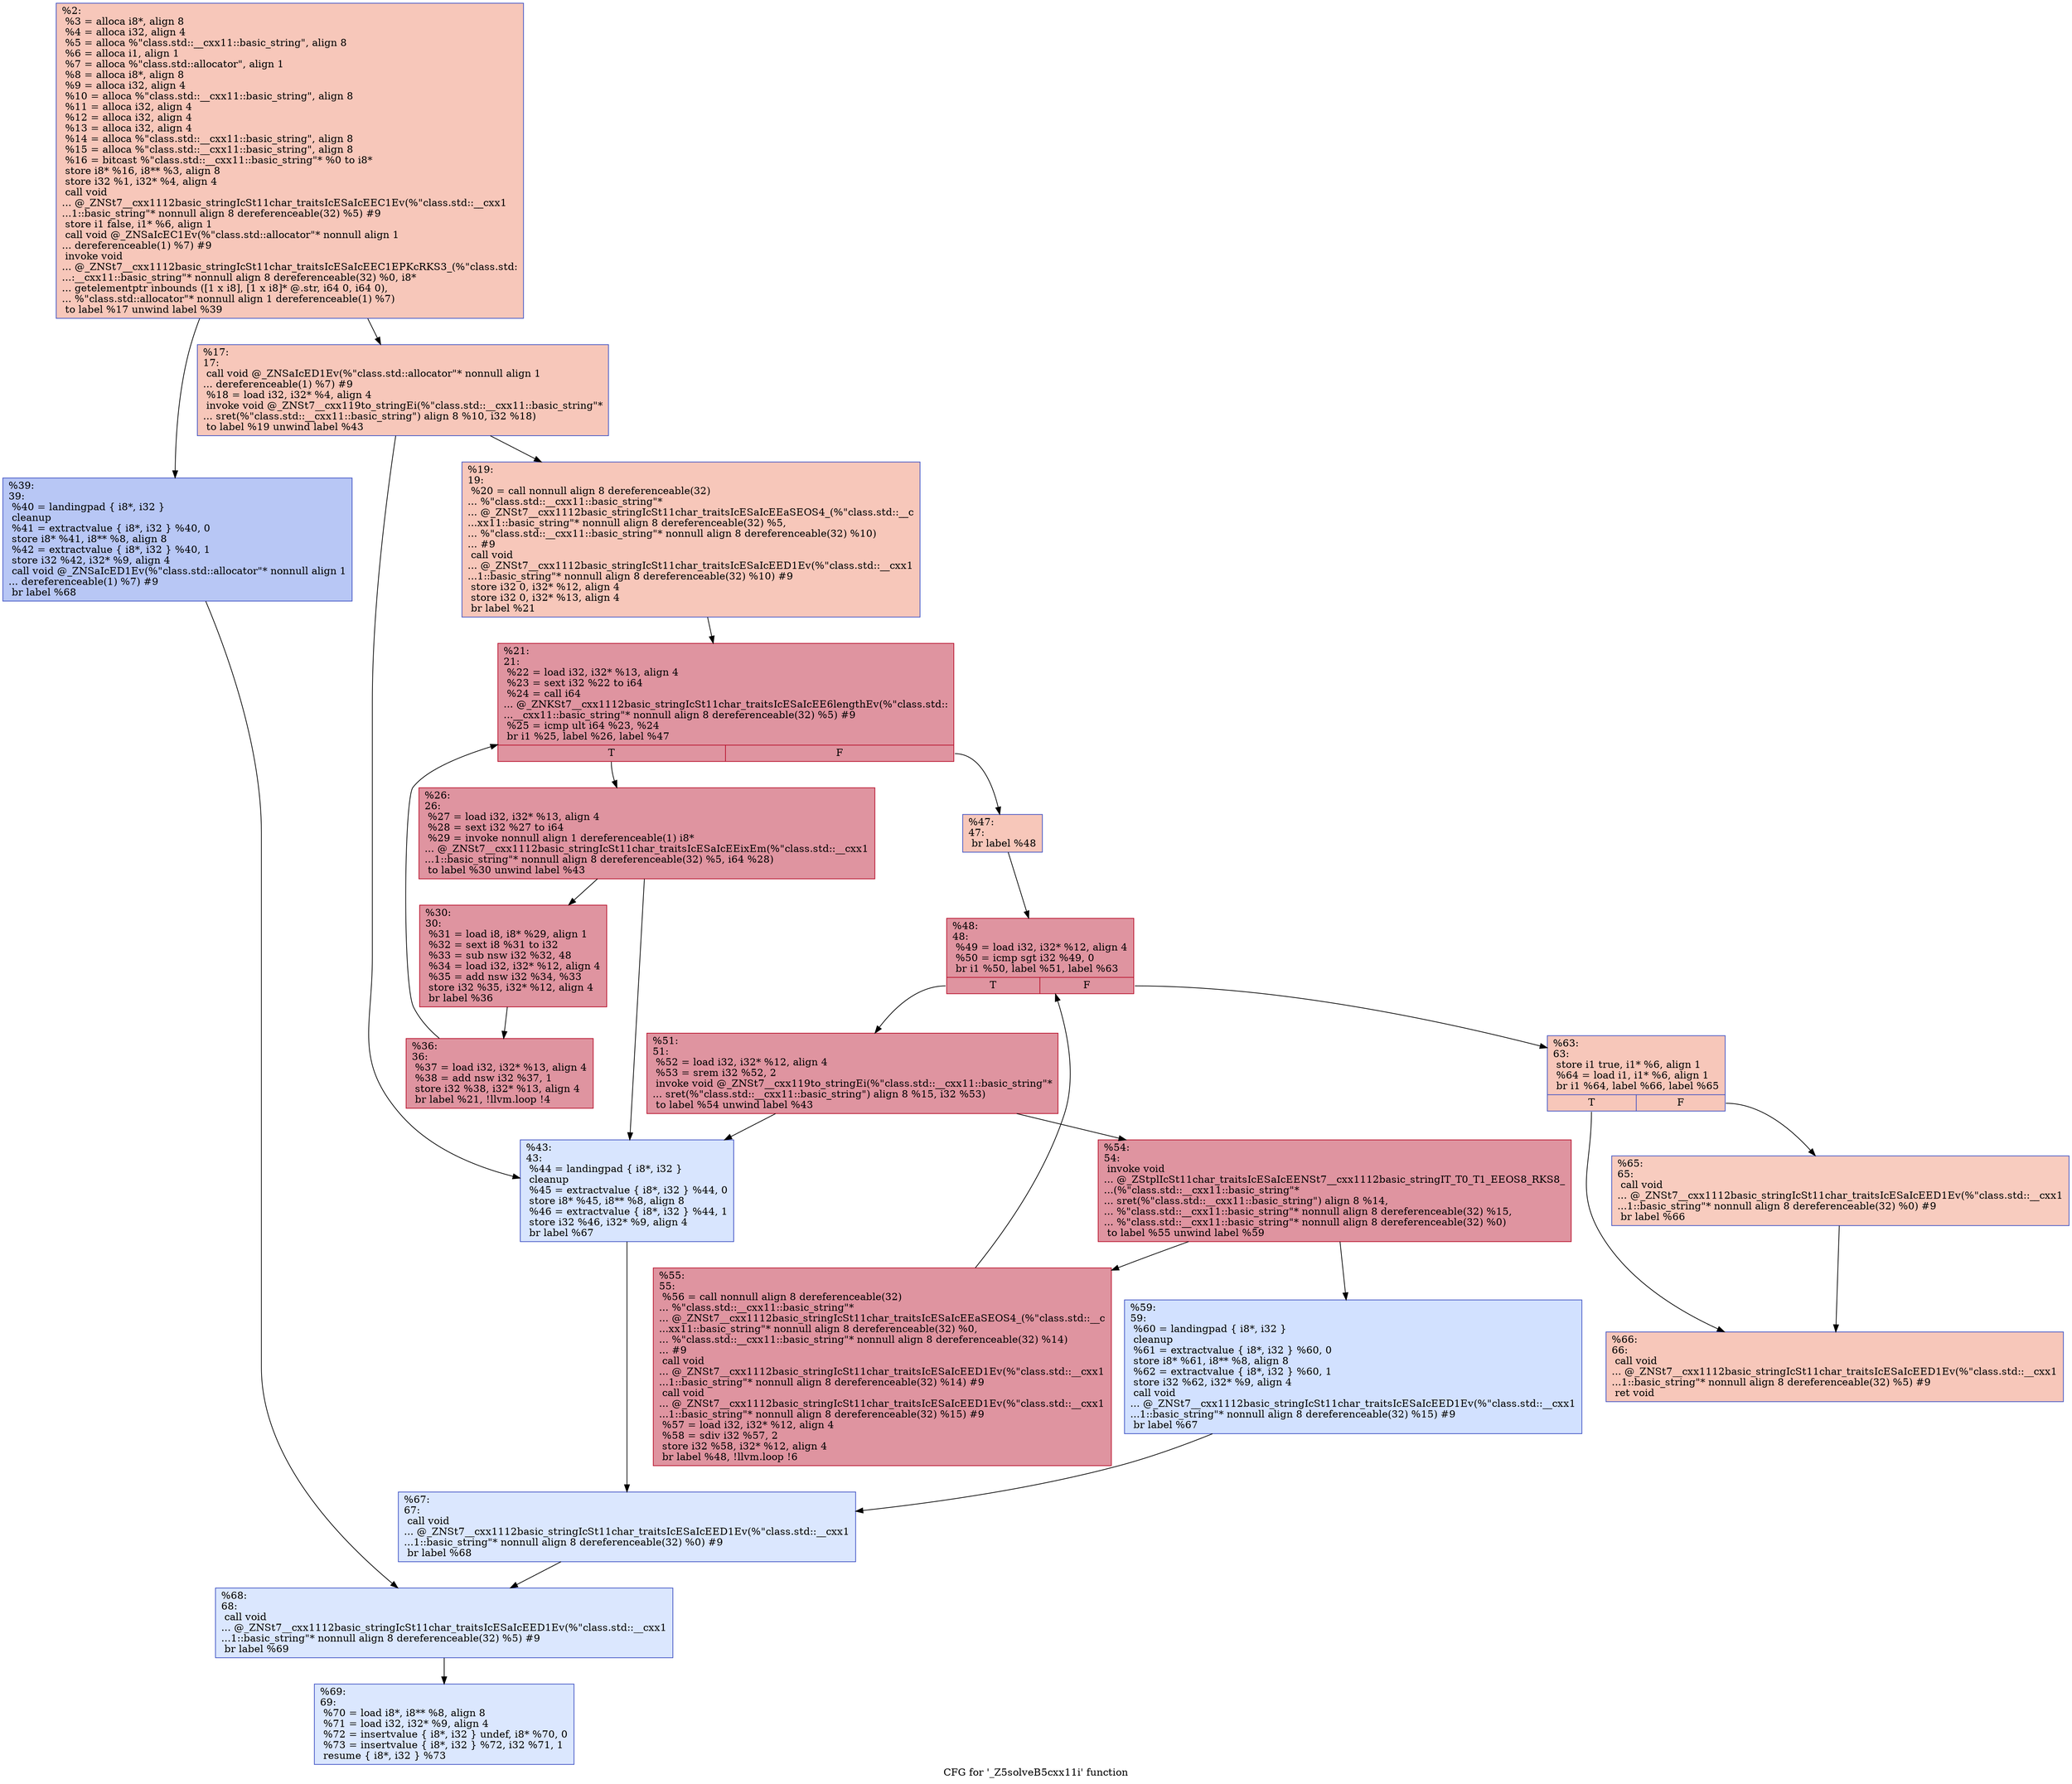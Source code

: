 digraph "CFG for '_Z5solveB5cxx11i' function" {
	label="CFG for '_Z5solveB5cxx11i' function";

	Node0x55d02e1702a0 [shape=record,color="#3d50c3ff", style=filled, fillcolor="#ec7f6370",label="{%2:\l  %3 = alloca i8*, align 8\l  %4 = alloca i32, align 4\l  %5 = alloca %\"class.std::__cxx11::basic_string\", align 8\l  %6 = alloca i1, align 1\l  %7 = alloca %\"class.std::allocator\", align 1\l  %8 = alloca i8*, align 8\l  %9 = alloca i32, align 4\l  %10 = alloca %\"class.std::__cxx11::basic_string\", align 8\l  %11 = alloca i32, align 4\l  %12 = alloca i32, align 4\l  %13 = alloca i32, align 4\l  %14 = alloca %\"class.std::__cxx11::basic_string\", align 8\l  %15 = alloca %\"class.std::__cxx11::basic_string\", align 8\l  %16 = bitcast %\"class.std::__cxx11::basic_string\"* %0 to i8*\l  store i8* %16, i8** %3, align 8\l  store i32 %1, i32* %4, align 4\l  call void\l... @_ZNSt7__cxx1112basic_stringIcSt11char_traitsIcESaIcEEC1Ev(%\"class.std::__cxx1\l...1::basic_string\"* nonnull align 8 dereferenceable(32) %5) #9\l  store i1 false, i1* %6, align 1\l  call void @_ZNSaIcEC1Ev(%\"class.std::allocator\"* nonnull align 1\l... dereferenceable(1) %7) #9\l  invoke void\l... @_ZNSt7__cxx1112basic_stringIcSt11char_traitsIcESaIcEEC1EPKcRKS3_(%\"class.std:\l...:__cxx11::basic_string\"* nonnull align 8 dereferenceable(32) %0, i8*\l... getelementptr inbounds ([1 x i8], [1 x i8]* @.str, i64 0, i64 0),\l... %\"class.std::allocator\"* nonnull align 1 dereferenceable(1) %7)\l          to label %17 unwind label %39\l}"];
	Node0x55d02e1702a0 -> Node0x55d02e171780;
	Node0x55d02e1702a0 -> Node0x55d02e1717d0;
	Node0x55d02e171780 [shape=record,color="#3d50c3ff", style=filled, fillcolor="#ec7f6370",label="{%17:\l17:                                               \l  call void @_ZNSaIcED1Ev(%\"class.std::allocator\"* nonnull align 1\l... dereferenceable(1) %7) #9\l  %18 = load i32, i32* %4, align 4\l  invoke void @_ZNSt7__cxx119to_stringEi(%\"class.std::__cxx11::basic_string\"*\l... sret(%\"class.std::__cxx11::basic_string\") align 8 %10, i32 %18)\l          to label %19 unwind label %43\l}"];
	Node0x55d02e171780 -> Node0x55d02e171e10;
	Node0x55d02e171780 -> Node0x55d02e171e60;
	Node0x55d02e171e10 [shape=record,color="#3d50c3ff", style=filled, fillcolor="#ec7f6370",label="{%19:\l19:                                               \l  %20 = call nonnull align 8 dereferenceable(32)\l... %\"class.std::__cxx11::basic_string\"*\l... @_ZNSt7__cxx1112basic_stringIcSt11char_traitsIcESaIcEEaSEOS4_(%\"class.std::__c\l...xx11::basic_string\"* nonnull align 8 dereferenceable(32) %5,\l... %\"class.std::__cxx11::basic_string\"* nonnull align 8 dereferenceable(32) %10)\l... #9\l  call void\l... @_ZNSt7__cxx1112basic_stringIcSt11char_traitsIcESaIcEED1Ev(%\"class.std::__cxx1\l...1::basic_string\"* nonnull align 8 dereferenceable(32) %10) #9\l  store i32 0, i32* %12, align 4\l  store i32 0, i32* %13, align 4\l  br label %21\l}"];
	Node0x55d02e171e10 -> Node0x55d02e1721b0;
	Node0x55d02e1721b0 [shape=record,color="#b70d28ff", style=filled, fillcolor="#b70d2870",label="{%21:\l21:                                               \l  %22 = load i32, i32* %13, align 4\l  %23 = sext i32 %22 to i64\l  %24 = call i64\l... @_ZNKSt7__cxx1112basic_stringIcSt11char_traitsIcESaIcEE6lengthEv(%\"class.std::\l...__cxx11::basic_string\"* nonnull align 8 dereferenceable(32) %5) #9\l  %25 = icmp ult i64 %23, %24\l  br i1 %25, label %26, label %47\l|{<s0>T|<s1>F}}"];
	Node0x55d02e1721b0:s0 -> Node0x55d02e172970;
	Node0x55d02e1721b0:s1 -> Node0x55d02e172cd0;
	Node0x55d02e172970 [shape=record,color="#b70d28ff", style=filled, fillcolor="#b70d2870",label="{%26:\l26:                                               \l  %27 = load i32, i32* %13, align 4\l  %28 = sext i32 %27 to i64\l  %29 = invoke nonnull align 1 dereferenceable(1) i8*\l... @_ZNSt7__cxx1112basic_stringIcSt11char_traitsIcESaIcEEixEm(%\"class.std::__cxx1\l...1::basic_string\"* nonnull align 8 dereferenceable(32) %5, i64 %28)\l          to label %30 unwind label %43\l}"];
	Node0x55d02e172970 -> Node0x55d02e172f40;
	Node0x55d02e172970 -> Node0x55d02e171e60;
	Node0x55d02e172f40 [shape=record,color="#b70d28ff", style=filled, fillcolor="#b70d2870",label="{%30:\l30:                                               \l  %31 = load i8, i8* %29, align 1\l  %32 = sext i8 %31 to i32\l  %33 = sub nsw i32 %32, 48\l  %34 = load i32, i32* %12, align 4\l  %35 = add nsw i32 %34, %33\l  store i32 %35, i32* %12, align 4\l  br label %36\l}"];
	Node0x55d02e172f40 -> Node0x55d02e172ef0;
	Node0x55d02e172ef0 [shape=record,color="#b70d28ff", style=filled, fillcolor="#b70d2870",label="{%36:\l36:                                               \l  %37 = load i32, i32* %13, align 4\l  %38 = add nsw i32 %37, 1\l  store i32 %38, i32* %13, align 4\l  br label %21, !llvm.loop !4\l}"];
	Node0x55d02e172ef0 -> Node0x55d02e1721b0;
	Node0x55d02e1717d0 [shape=record,color="#3d50c3ff", style=filled, fillcolor="#5f7fe870",label="{%39:\l39:                                               \l  %40 = landingpad \{ i8*, i32 \}\l          cleanup\l  %41 = extractvalue \{ i8*, i32 \} %40, 0\l  store i8* %41, i8** %8, align 8\l  %42 = extractvalue \{ i8*, i32 \} %40, 1\l  store i32 %42, i32* %9, align 4\l  call void @_ZNSaIcED1Ev(%\"class.std::allocator\"* nonnull align 1\l... dereferenceable(1) %7) #9\l  br label %68\l}"];
	Node0x55d02e1717d0 -> Node0x55d02e174ac0;
	Node0x55d02e171e60 [shape=record,color="#3d50c3ff", style=filled, fillcolor="#a7c5fe70",label="{%43:\l43:                                               \l  %44 = landingpad \{ i8*, i32 \}\l          cleanup\l  %45 = extractvalue \{ i8*, i32 \} %44, 0\l  store i8* %45, i8** %8, align 8\l  %46 = extractvalue \{ i8*, i32 \} %44, 1\l  store i32 %46, i32* %9, align 4\l  br label %67\l}"];
	Node0x55d02e171e60 -> Node0x55d02e174e10;
	Node0x55d02e172cd0 [shape=record,color="#3d50c3ff", style=filled, fillcolor="#ec7f6370",label="{%47:\l47:                                               \l  br label %48\l}"];
	Node0x55d02e172cd0 -> Node0x55d02e174ed0;
	Node0x55d02e174ed0 [shape=record,color="#b70d28ff", style=filled, fillcolor="#b70d2870",label="{%48:\l48:                                               \l  %49 = load i32, i32* %12, align 4\l  %50 = icmp sgt i32 %49, 0\l  br i1 %50, label %51, label %63\l|{<s0>T|<s1>F}}"];
	Node0x55d02e174ed0:s0 -> Node0x55d02e175090;
	Node0x55d02e174ed0:s1 -> Node0x55d02e1750e0;
	Node0x55d02e175090 [shape=record,color="#b70d28ff", style=filled, fillcolor="#b70d2870",label="{%51:\l51:                                               \l  %52 = load i32, i32* %12, align 4\l  %53 = srem i32 %52, 2\l  invoke void @_ZNSt7__cxx119to_stringEi(%\"class.std::__cxx11::basic_string\"*\l... sret(%\"class.std::__cxx11::basic_string\") align 8 %15, i32 %53)\l          to label %54 unwind label %43\l}"];
	Node0x55d02e175090 -> Node0x55d02e175380;
	Node0x55d02e175090 -> Node0x55d02e171e60;
	Node0x55d02e175380 [shape=record,color="#b70d28ff", style=filled, fillcolor="#b70d2870",label="{%54:\l54:                                               \l  invoke void\l... @_ZStplIcSt11char_traitsIcESaIcEENSt7__cxx1112basic_stringIT_T0_T1_EEOS8_RKS8_\l...(%\"class.std::__cxx11::basic_string\"*\l... sret(%\"class.std::__cxx11::basic_string\") align 8 %14,\l... %\"class.std::__cxx11::basic_string\"* nonnull align 8 dereferenceable(32) %15,\l... %\"class.std::__cxx11::basic_string\"* nonnull align 8 dereferenceable(32) %0)\l          to label %55 unwind label %59\l}"];
	Node0x55d02e175380 -> Node0x55d02e1755f0;
	Node0x55d02e175380 -> Node0x55d02e175640;
	Node0x55d02e1755f0 [shape=record,color="#b70d28ff", style=filled, fillcolor="#b70d2870",label="{%55:\l55:                                               \l  %56 = call nonnull align 8 dereferenceable(32)\l... %\"class.std::__cxx11::basic_string\"*\l... @_ZNSt7__cxx1112basic_stringIcSt11char_traitsIcESaIcEEaSEOS4_(%\"class.std::__c\l...xx11::basic_string\"* nonnull align 8 dereferenceable(32) %0,\l... %\"class.std::__cxx11::basic_string\"* nonnull align 8 dereferenceable(32) %14)\l... #9\l  call void\l... @_ZNSt7__cxx1112basic_stringIcSt11char_traitsIcESaIcEED1Ev(%\"class.std::__cxx1\l...1::basic_string\"* nonnull align 8 dereferenceable(32) %14) #9\l  call void\l... @_ZNSt7__cxx1112basic_stringIcSt11char_traitsIcESaIcEED1Ev(%\"class.std::__cxx1\l...1::basic_string\"* nonnull align 8 dereferenceable(32) %15) #9\l  %57 = load i32, i32* %12, align 4\l  %58 = sdiv i32 %57, 2\l  store i32 %58, i32* %12, align 4\l  br label %48, !llvm.loop !6\l}"];
	Node0x55d02e1755f0 -> Node0x55d02e174ed0;
	Node0x55d02e175640 [shape=record,color="#3d50c3ff", style=filled, fillcolor="#9abbff70",label="{%59:\l59:                                               \l  %60 = landingpad \{ i8*, i32 \}\l          cleanup\l  %61 = extractvalue \{ i8*, i32 \} %60, 0\l  store i8* %61, i8** %8, align 8\l  %62 = extractvalue \{ i8*, i32 \} %60, 1\l  store i32 %62, i32* %9, align 4\l  call void\l... @_ZNSt7__cxx1112basic_stringIcSt11char_traitsIcESaIcEED1Ev(%\"class.std::__cxx1\l...1::basic_string\"* nonnull align 8 dereferenceable(32) %15) #9\l  br label %67\l}"];
	Node0x55d02e175640 -> Node0x55d02e174e10;
	Node0x55d02e1750e0 [shape=record,color="#3d50c3ff", style=filled, fillcolor="#ec7f6370",label="{%63:\l63:                                               \l  store i1 true, i1* %6, align 1\l  %64 = load i1, i1* %6, align 1\l  br i1 %64, label %66, label %65\l|{<s0>T|<s1>F}}"];
	Node0x55d02e1750e0:s0 -> Node0x55d02e176230;
	Node0x55d02e1750e0:s1 -> Node0x55d02e176930;
	Node0x55d02e176930 [shape=record,color="#3d50c3ff", style=filled, fillcolor="#f08b6e70",label="{%65:\l65:                                               \l  call void\l... @_ZNSt7__cxx1112basic_stringIcSt11char_traitsIcESaIcEED1Ev(%\"class.std::__cxx1\l...1::basic_string\"* nonnull align 8 dereferenceable(32) %0) #9\l  br label %66\l}"];
	Node0x55d02e176930 -> Node0x55d02e176230;
	Node0x55d02e176230 [shape=record,color="#3d50c3ff", style=filled, fillcolor="#ec7f6370",label="{%66:\l66:                                               \l  call void\l... @_ZNSt7__cxx1112basic_stringIcSt11char_traitsIcESaIcEED1Ev(%\"class.std::__cxx1\l...1::basic_string\"* nonnull align 8 dereferenceable(32) %5) #9\l  ret void\l}"];
	Node0x55d02e174e10 [shape=record,color="#3d50c3ff", style=filled, fillcolor="#aec9fc70",label="{%67:\l67:                                               \l  call void\l... @_ZNSt7__cxx1112basic_stringIcSt11char_traitsIcESaIcEED1Ev(%\"class.std::__cxx1\l...1::basic_string\"* nonnull align 8 dereferenceable(32) %0) #9\l  br label %68\l}"];
	Node0x55d02e174e10 -> Node0x55d02e174ac0;
	Node0x55d02e174ac0 [shape=record,color="#3d50c3ff", style=filled, fillcolor="#aec9fc70",label="{%68:\l68:                                               \l  call void\l... @_ZNSt7__cxx1112basic_stringIcSt11char_traitsIcESaIcEED1Ev(%\"class.std::__cxx1\l...1::basic_string\"* nonnull align 8 dereferenceable(32) %5) #9\l  br label %69\l}"];
	Node0x55d02e174ac0 -> Node0x55d02e176d10;
	Node0x55d02e176d10 [shape=record,color="#3d50c3ff", style=filled, fillcolor="#aec9fc70",label="{%69:\l69:                                               \l  %70 = load i8*, i8** %8, align 8\l  %71 = load i32, i32* %9, align 4\l  %72 = insertvalue \{ i8*, i32 \} undef, i8* %70, 0\l  %73 = insertvalue \{ i8*, i32 \} %72, i32 %71, 1\l  resume \{ i8*, i32 \} %73\l}"];
}
